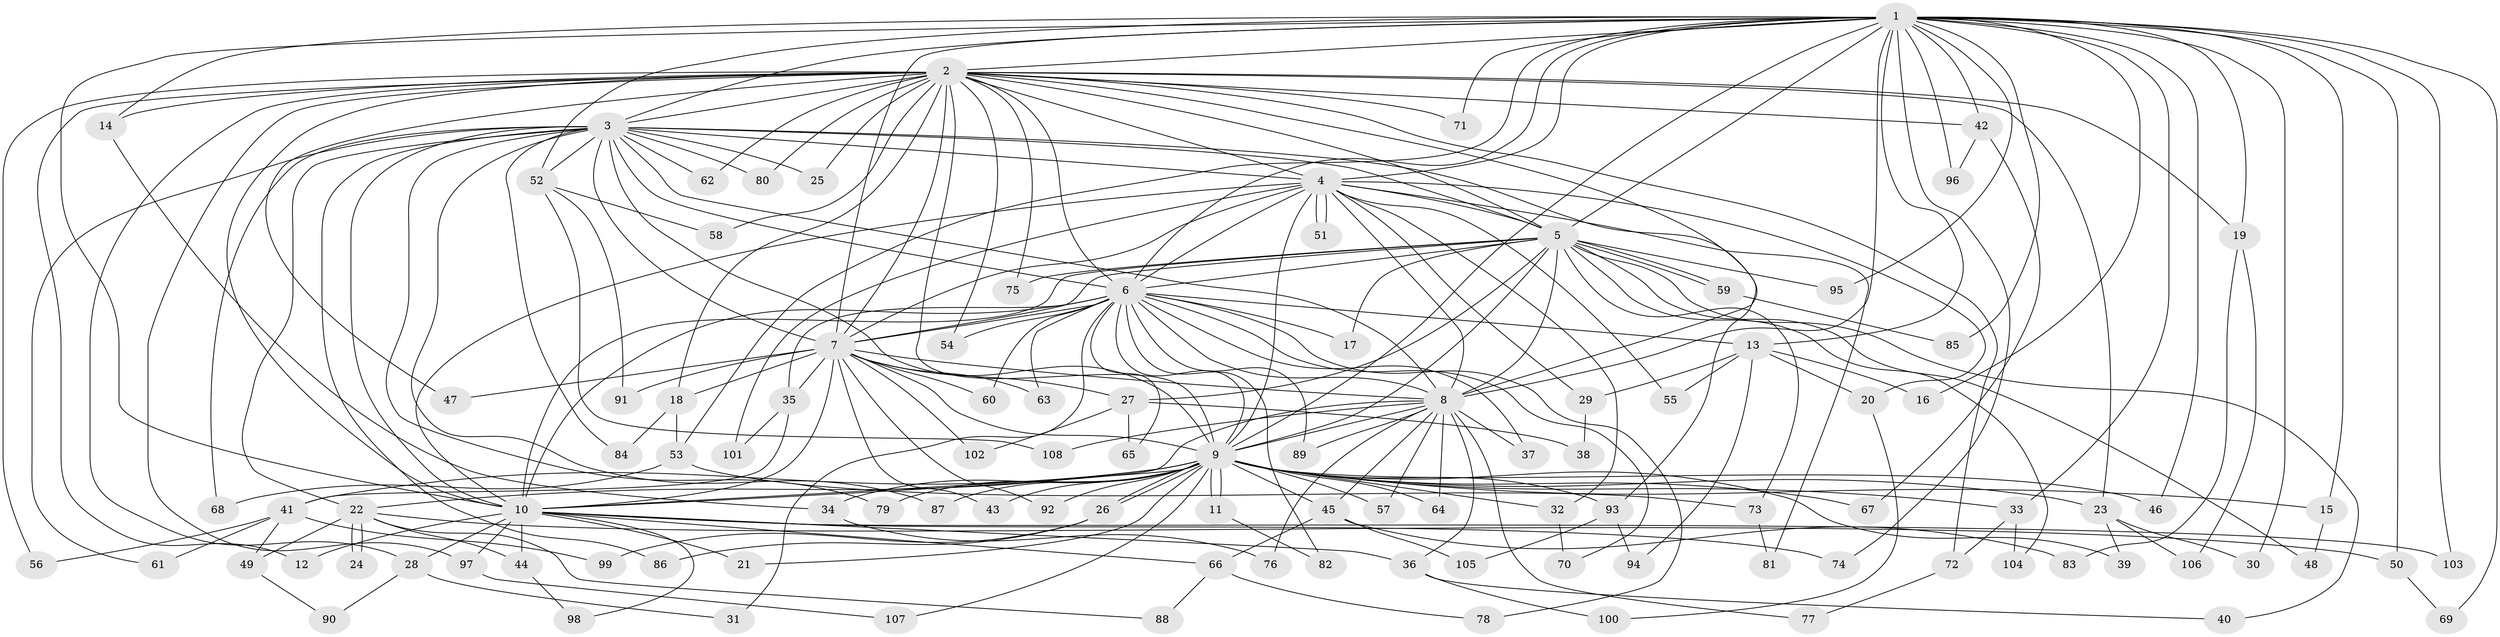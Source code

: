 // Generated by graph-tools (version 1.1) at 2025/44/03/09/25 04:44:56]
// undirected, 108 vertices, 241 edges
graph export_dot {
graph [start="1"]
  node [color=gray90,style=filled];
  1;
  2;
  3;
  4;
  5;
  6;
  7;
  8;
  9;
  10;
  11;
  12;
  13;
  14;
  15;
  16;
  17;
  18;
  19;
  20;
  21;
  22;
  23;
  24;
  25;
  26;
  27;
  28;
  29;
  30;
  31;
  32;
  33;
  34;
  35;
  36;
  37;
  38;
  39;
  40;
  41;
  42;
  43;
  44;
  45;
  46;
  47;
  48;
  49;
  50;
  51;
  52;
  53;
  54;
  55;
  56;
  57;
  58;
  59;
  60;
  61;
  62;
  63;
  64;
  65;
  66;
  67;
  68;
  69;
  70;
  71;
  72;
  73;
  74;
  75;
  76;
  77;
  78;
  79;
  80;
  81;
  82;
  83;
  84;
  85;
  86;
  87;
  88;
  89;
  90;
  91;
  92;
  93;
  94;
  95;
  96;
  97;
  98;
  99;
  100;
  101;
  102;
  103;
  104;
  105;
  106;
  107;
  108;
  1 -- 2;
  1 -- 3;
  1 -- 4;
  1 -- 5;
  1 -- 6;
  1 -- 7;
  1 -- 8;
  1 -- 9;
  1 -- 10;
  1 -- 13;
  1 -- 14;
  1 -- 15;
  1 -- 16;
  1 -- 19;
  1 -- 30;
  1 -- 33;
  1 -- 42;
  1 -- 46;
  1 -- 50;
  1 -- 52;
  1 -- 53;
  1 -- 69;
  1 -- 71;
  1 -- 74;
  1 -- 85;
  1 -- 95;
  1 -- 96;
  1 -- 103;
  2 -- 3;
  2 -- 4;
  2 -- 5;
  2 -- 6;
  2 -- 7;
  2 -- 8;
  2 -- 9;
  2 -- 10;
  2 -- 12;
  2 -- 14;
  2 -- 18;
  2 -- 19;
  2 -- 23;
  2 -- 25;
  2 -- 28;
  2 -- 42;
  2 -- 47;
  2 -- 54;
  2 -- 56;
  2 -- 58;
  2 -- 62;
  2 -- 71;
  2 -- 72;
  2 -- 75;
  2 -- 80;
  2 -- 97;
  3 -- 4;
  3 -- 5;
  3 -- 6;
  3 -- 7;
  3 -- 8;
  3 -- 9;
  3 -- 10;
  3 -- 22;
  3 -- 25;
  3 -- 52;
  3 -- 61;
  3 -- 62;
  3 -- 68;
  3 -- 79;
  3 -- 80;
  3 -- 84;
  3 -- 86;
  3 -- 87;
  3 -- 93;
  4 -- 5;
  4 -- 6;
  4 -- 7;
  4 -- 8;
  4 -- 9;
  4 -- 10;
  4 -- 20;
  4 -- 29;
  4 -- 32;
  4 -- 51;
  4 -- 51;
  4 -- 55;
  4 -- 81;
  4 -- 101;
  5 -- 6;
  5 -- 7;
  5 -- 8;
  5 -- 9;
  5 -- 10;
  5 -- 17;
  5 -- 27;
  5 -- 40;
  5 -- 48;
  5 -- 59;
  5 -- 59;
  5 -- 73;
  5 -- 75;
  5 -- 95;
  5 -- 104;
  6 -- 7;
  6 -- 8;
  6 -- 9;
  6 -- 10;
  6 -- 13;
  6 -- 17;
  6 -- 31;
  6 -- 35;
  6 -- 37;
  6 -- 54;
  6 -- 60;
  6 -- 63;
  6 -- 65;
  6 -- 70;
  6 -- 78;
  6 -- 82;
  6 -- 89;
  7 -- 8;
  7 -- 9;
  7 -- 10;
  7 -- 18;
  7 -- 27;
  7 -- 35;
  7 -- 43;
  7 -- 47;
  7 -- 60;
  7 -- 63;
  7 -- 91;
  7 -- 92;
  7 -- 102;
  8 -- 9;
  8 -- 10;
  8 -- 36;
  8 -- 37;
  8 -- 45;
  8 -- 57;
  8 -- 64;
  8 -- 76;
  8 -- 77;
  8 -- 89;
  8 -- 108;
  9 -- 10;
  9 -- 11;
  9 -- 11;
  9 -- 15;
  9 -- 21;
  9 -- 22;
  9 -- 23;
  9 -- 26;
  9 -- 26;
  9 -- 32;
  9 -- 33;
  9 -- 34;
  9 -- 39;
  9 -- 41;
  9 -- 43;
  9 -- 45;
  9 -- 46;
  9 -- 57;
  9 -- 64;
  9 -- 67;
  9 -- 79;
  9 -- 87;
  9 -- 92;
  9 -- 93;
  9 -- 107;
  10 -- 12;
  10 -- 21;
  10 -- 28;
  10 -- 36;
  10 -- 44;
  10 -- 66;
  10 -- 74;
  10 -- 97;
  10 -- 98;
  10 -- 103;
  11 -- 82;
  13 -- 16;
  13 -- 20;
  13 -- 29;
  13 -- 55;
  13 -- 94;
  14 -- 34;
  15 -- 48;
  18 -- 53;
  18 -- 84;
  19 -- 83;
  19 -- 106;
  20 -- 100;
  22 -- 24;
  22 -- 24;
  22 -- 44;
  22 -- 49;
  22 -- 50;
  22 -- 88;
  23 -- 30;
  23 -- 39;
  23 -- 106;
  26 -- 86;
  26 -- 99;
  27 -- 38;
  27 -- 65;
  27 -- 102;
  28 -- 31;
  28 -- 90;
  29 -- 38;
  32 -- 70;
  33 -- 72;
  33 -- 104;
  34 -- 76;
  35 -- 41;
  35 -- 101;
  36 -- 40;
  36 -- 100;
  41 -- 49;
  41 -- 56;
  41 -- 61;
  41 -- 99;
  42 -- 67;
  42 -- 96;
  44 -- 98;
  45 -- 66;
  45 -- 83;
  45 -- 105;
  49 -- 90;
  50 -- 69;
  52 -- 58;
  52 -- 91;
  52 -- 108;
  53 -- 68;
  53 -- 73;
  59 -- 85;
  66 -- 78;
  66 -- 88;
  72 -- 77;
  73 -- 81;
  93 -- 94;
  93 -- 105;
  97 -- 107;
}
